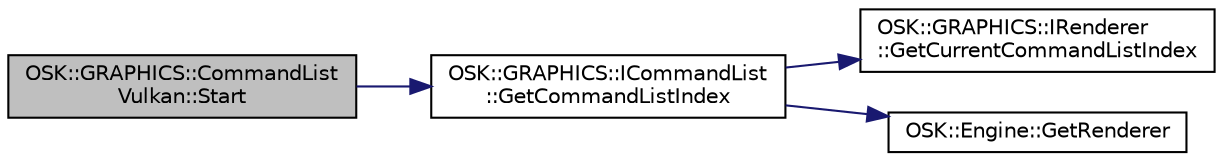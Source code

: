 digraph "OSK::GRAPHICS::CommandListVulkan::Start"
{
 // LATEX_PDF_SIZE
  edge [fontname="Helvetica",fontsize="10",labelfontname="Helvetica",labelfontsize="10"];
  node [fontname="Helvetica",fontsize="10",shape=record];
  rankdir="LR";
  Node1 [label="OSK::GRAPHICS::CommandList\lVulkan::Start",height=0.2,width=0.4,color="black", fillcolor="grey75", style="filled", fontcolor="black",tooltip="Comienza a grabar comandos en la lista."];
  Node1 -> Node2 [color="midnightblue",fontsize="10",style="solid",fontname="Helvetica"];
  Node2 [label="OSK::GRAPHICS::ICommandList\l::GetCommandListIndex",height=0.2,width=0.4,color="black", fillcolor="white", style="filled",URL="$class_o_s_k_1_1_g_r_a_p_h_i_c_s_1_1_i_command_list.html#a2737fdfdca1c275d18f54cbb326dbc0d",tooltip=" "];
  Node2 -> Node3 [color="midnightblue",fontsize="10",style="solid",fontname="Helvetica"];
  Node3 [label="OSK::GRAPHICS::IRenderer\l::GetCurrentCommandListIndex",height=0.2,width=0.4,color="black", fillcolor="white", style="filled",URL="$class_o_s_k_1_1_g_r_a_p_h_i_c_s_1_1_i_renderer.html#a4a779e3af14025ec16d8a0c0a6cf0fe5",tooltip=" "];
  Node2 -> Node4 [color="midnightblue",fontsize="10",style="solid",fontname="Helvetica"];
  Node4 [label="OSK::Engine::GetRenderer",height=0.2,width=0.4,color="black", fillcolor="white", style="filled",URL="$class_o_s_k_1_1_engine.html#a019c5397d042224c134b7fd22c739d00",tooltip=" "];
}
